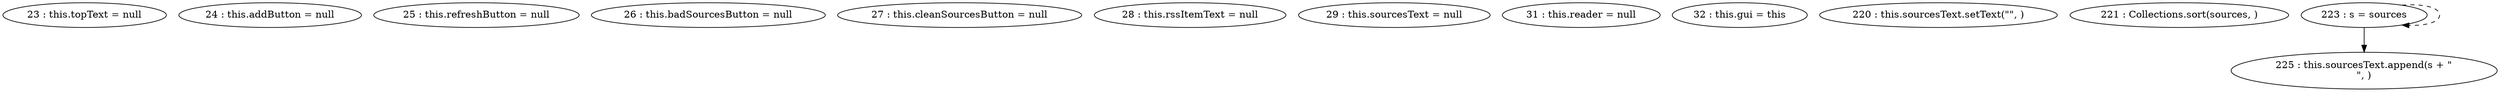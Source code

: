 digraph G {
"23 : this.topText = null"
"24 : this.addButton = null"
"25 : this.refreshButton = null"
"26 : this.badSourcesButton = null"
"27 : this.cleanSourcesButton = null"
"28 : this.rssItemText = null"
"29 : this.sourcesText = null"
"31 : this.reader = null"
"32 : this.gui = this"
"220 : this.sourcesText.setText(\"\", )"
"221 : Collections.sort(sources, )"
"223 : s = sources"
"223 : s = sources" -> "225 : this.sourcesText.append(s + \"\n\", )"
"223 : s = sources" -> "223 : s = sources" [style=dashed]
"225 : this.sourcesText.append(s + \"\n\", )"
}